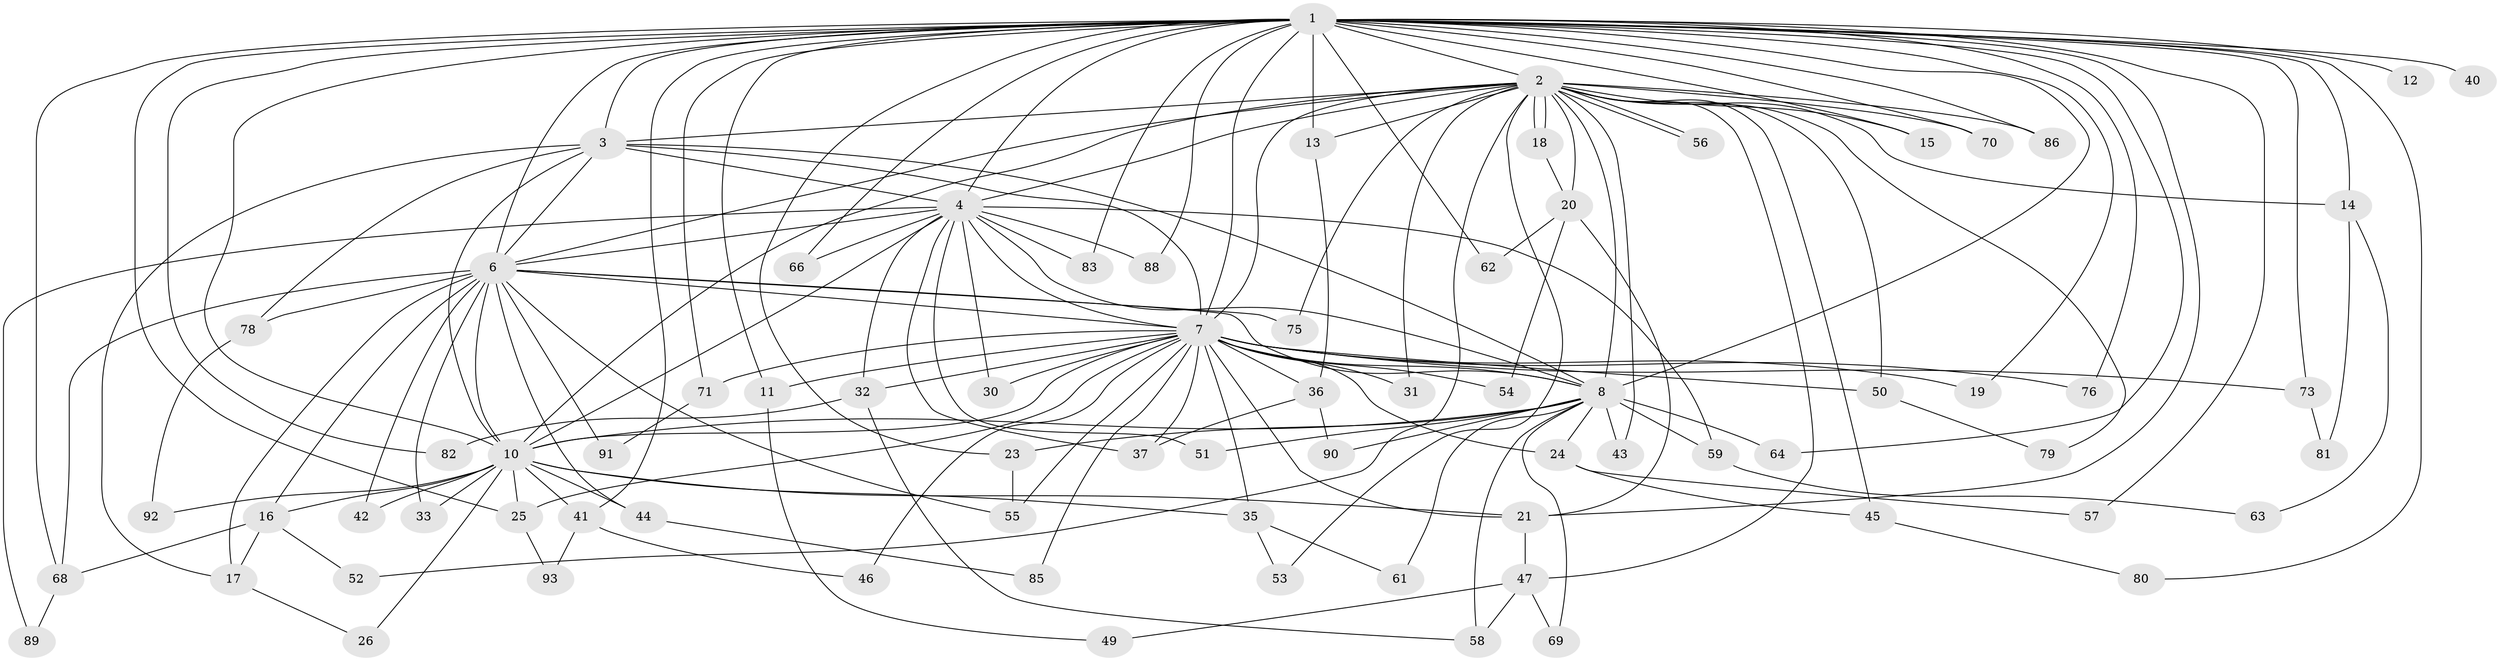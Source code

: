 // Generated by graph-tools (version 1.1) at 2025/23/03/03/25 07:23:38]
// undirected, 75 vertices, 168 edges
graph export_dot {
graph [start="1"]
  node [color=gray90,style=filled];
  1 [super="+5"];
  2 [super="+38"];
  3 [super="+29"];
  4 [super="+72"];
  6 [super="+22"];
  7 [super="+9"];
  8 [super="+27"];
  10 [super="+28"];
  11;
  12;
  13;
  14;
  15;
  16 [super="+77"];
  17;
  18;
  19;
  20 [super="+34"];
  21 [super="+39"];
  23;
  24;
  25 [super="+65"];
  26;
  30;
  31;
  32 [super="+74"];
  33;
  35 [super="+60"];
  36 [super="+67"];
  37;
  40;
  41 [super="+48"];
  42;
  43;
  44;
  45;
  46;
  47;
  49;
  50;
  51;
  52;
  53;
  54;
  55 [super="+87"];
  56;
  57;
  58;
  59 [super="+84"];
  61;
  62;
  63;
  64;
  66;
  68;
  69;
  70;
  71;
  73;
  75;
  76;
  78;
  79;
  80;
  81;
  82;
  83;
  85;
  86;
  88;
  89;
  90;
  91;
  92;
  93;
  1 -- 2 [weight=3];
  1 -- 3 [weight=2];
  1 -- 4 [weight=2];
  1 -- 6 [weight=2];
  1 -- 7 [weight=4];
  1 -- 8 [weight=3];
  1 -- 10 [weight=2];
  1 -- 11;
  1 -- 12 [weight=2];
  1 -- 13;
  1 -- 19;
  1 -- 23;
  1 -- 40 [weight=2];
  1 -- 41;
  1 -- 57;
  1 -- 62;
  1 -- 64;
  1 -- 66;
  1 -- 68;
  1 -- 70;
  1 -- 71;
  1 -- 73;
  1 -- 83;
  1 -- 86;
  1 -- 88;
  1 -- 76;
  1 -- 14;
  1 -- 15;
  1 -- 80;
  1 -- 82;
  1 -- 25;
  1 -- 21;
  2 -- 3;
  2 -- 4;
  2 -- 6;
  2 -- 7 [weight=2];
  2 -- 8;
  2 -- 10;
  2 -- 13;
  2 -- 14;
  2 -- 15;
  2 -- 18;
  2 -- 18;
  2 -- 20;
  2 -- 31;
  2 -- 43;
  2 -- 45;
  2 -- 47;
  2 -- 50;
  2 -- 52;
  2 -- 53;
  2 -- 56;
  2 -- 56;
  2 -- 70;
  2 -- 75;
  2 -- 79;
  2 -- 86;
  3 -- 4;
  3 -- 6;
  3 -- 7 [weight=2];
  3 -- 8;
  3 -- 10;
  3 -- 17;
  3 -- 78;
  4 -- 6;
  4 -- 7 [weight=2];
  4 -- 8 [weight=2];
  4 -- 10;
  4 -- 30;
  4 -- 32;
  4 -- 37;
  4 -- 51;
  4 -- 59;
  4 -- 66;
  4 -- 83;
  4 -- 88;
  4 -- 89;
  6 -- 7 [weight=2];
  6 -- 8;
  6 -- 10 [weight=2];
  6 -- 16;
  6 -- 17;
  6 -- 33;
  6 -- 42;
  6 -- 75;
  6 -- 78;
  6 -- 91;
  6 -- 55;
  6 -- 44;
  6 -- 68;
  7 -- 8 [weight=2];
  7 -- 10 [weight=2];
  7 -- 11;
  7 -- 21;
  7 -- 24;
  7 -- 30;
  7 -- 32;
  7 -- 36;
  7 -- 37;
  7 -- 46;
  7 -- 50;
  7 -- 54;
  7 -- 71;
  7 -- 73;
  7 -- 76;
  7 -- 85;
  7 -- 25;
  7 -- 35;
  7 -- 19;
  7 -- 55;
  7 -- 31;
  8 -- 10;
  8 -- 23;
  8 -- 24;
  8 -- 43;
  8 -- 51;
  8 -- 58;
  8 -- 61;
  8 -- 64;
  8 -- 69;
  8 -- 90;
  8 -- 59 [weight=2];
  10 -- 16;
  10 -- 21;
  10 -- 26;
  10 -- 33;
  10 -- 35 [weight=2];
  10 -- 41 [weight=2];
  10 -- 42;
  10 -- 44;
  10 -- 92;
  10 -- 25;
  11 -- 49;
  13 -- 36;
  14 -- 63;
  14 -- 81;
  16 -- 17;
  16 -- 52;
  16 -- 68;
  17 -- 26;
  18 -- 20;
  20 -- 54;
  20 -- 62;
  20 -- 21;
  21 -- 47;
  23 -- 55;
  24 -- 45;
  24 -- 57;
  25 -- 93;
  32 -- 58;
  32 -- 82;
  35 -- 53;
  35 -- 61;
  36 -- 90;
  36 -- 37;
  41 -- 46;
  41 -- 93;
  44 -- 85;
  45 -- 80;
  47 -- 49;
  47 -- 58;
  47 -- 69;
  50 -- 79;
  59 -- 63;
  68 -- 89;
  71 -- 91;
  73 -- 81;
  78 -- 92;
}
